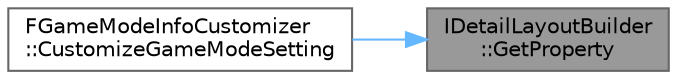 digraph "IDetailLayoutBuilder::GetProperty"
{
 // INTERACTIVE_SVG=YES
 // LATEX_PDF_SIZE
  bgcolor="transparent";
  edge [fontname=Helvetica,fontsize=10,labelfontname=Helvetica,labelfontsize=10];
  node [fontname=Helvetica,fontsize=10,shape=box,height=0.2,width=0.4];
  rankdir="RL";
  Node1 [id="Node000001",label="IDetailLayoutBuilder\l::GetProperty",height=0.2,width=0.4,color="gray40", fillcolor="grey60", style="filled", fontcolor="black",tooltip="Gets a handle to a property which can be used to read and write the property value and identify the p..."];
  Node1 -> Node2 [id="edge1_Node000001_Node000002",dir="back",color="steelblue1",style="solid",tooltip=" "];
  Node2 [id="Node000002",label="FGameModeInfoCustomizer\l::CustomizeGameModeSetting",height=0.2,width=0.4,color="grey40", fillcolor="white", style="filled",URL="$d8/d99/classFGameModeInfoCustomizer.html#ad7c2b7a819accac445cba2e1433a3540",tooltip="Add special customization for the GameMode setting."];
}
